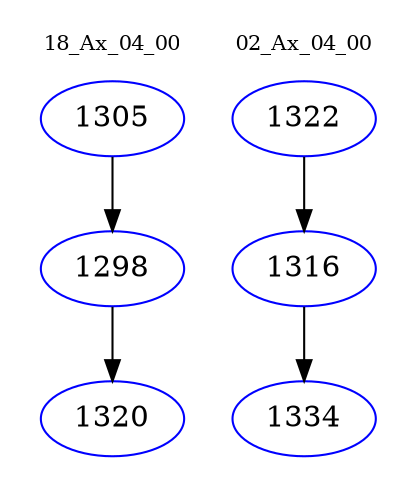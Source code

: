 digraph{
subgraph cluster_0 {
color = white
label = "18_Ax_04_00";
fontsize=10;
T0_1305 [label="1305", color="blue"]
T0_1305 -> T0_1298 [color="black"]
T0_1298 [label="1298", color="blue"]
T0_1298 -> T0_1320 [color="black"]
T0_1320 [label="1320", color="blue"]
}
subgraph cluster_1 {
color = white
label = "02_Ax_04_00";
fontsize=10;
T1_1322 [label="1322", color="blue"]
T1_1322 -> T1_1316 [color="black"]
T1_1316 [label="1316", color="blue"]
T1_1316 -> T1_1334 [color="black"]
T1_1334 [label="1334", color="blue"]
}
}
